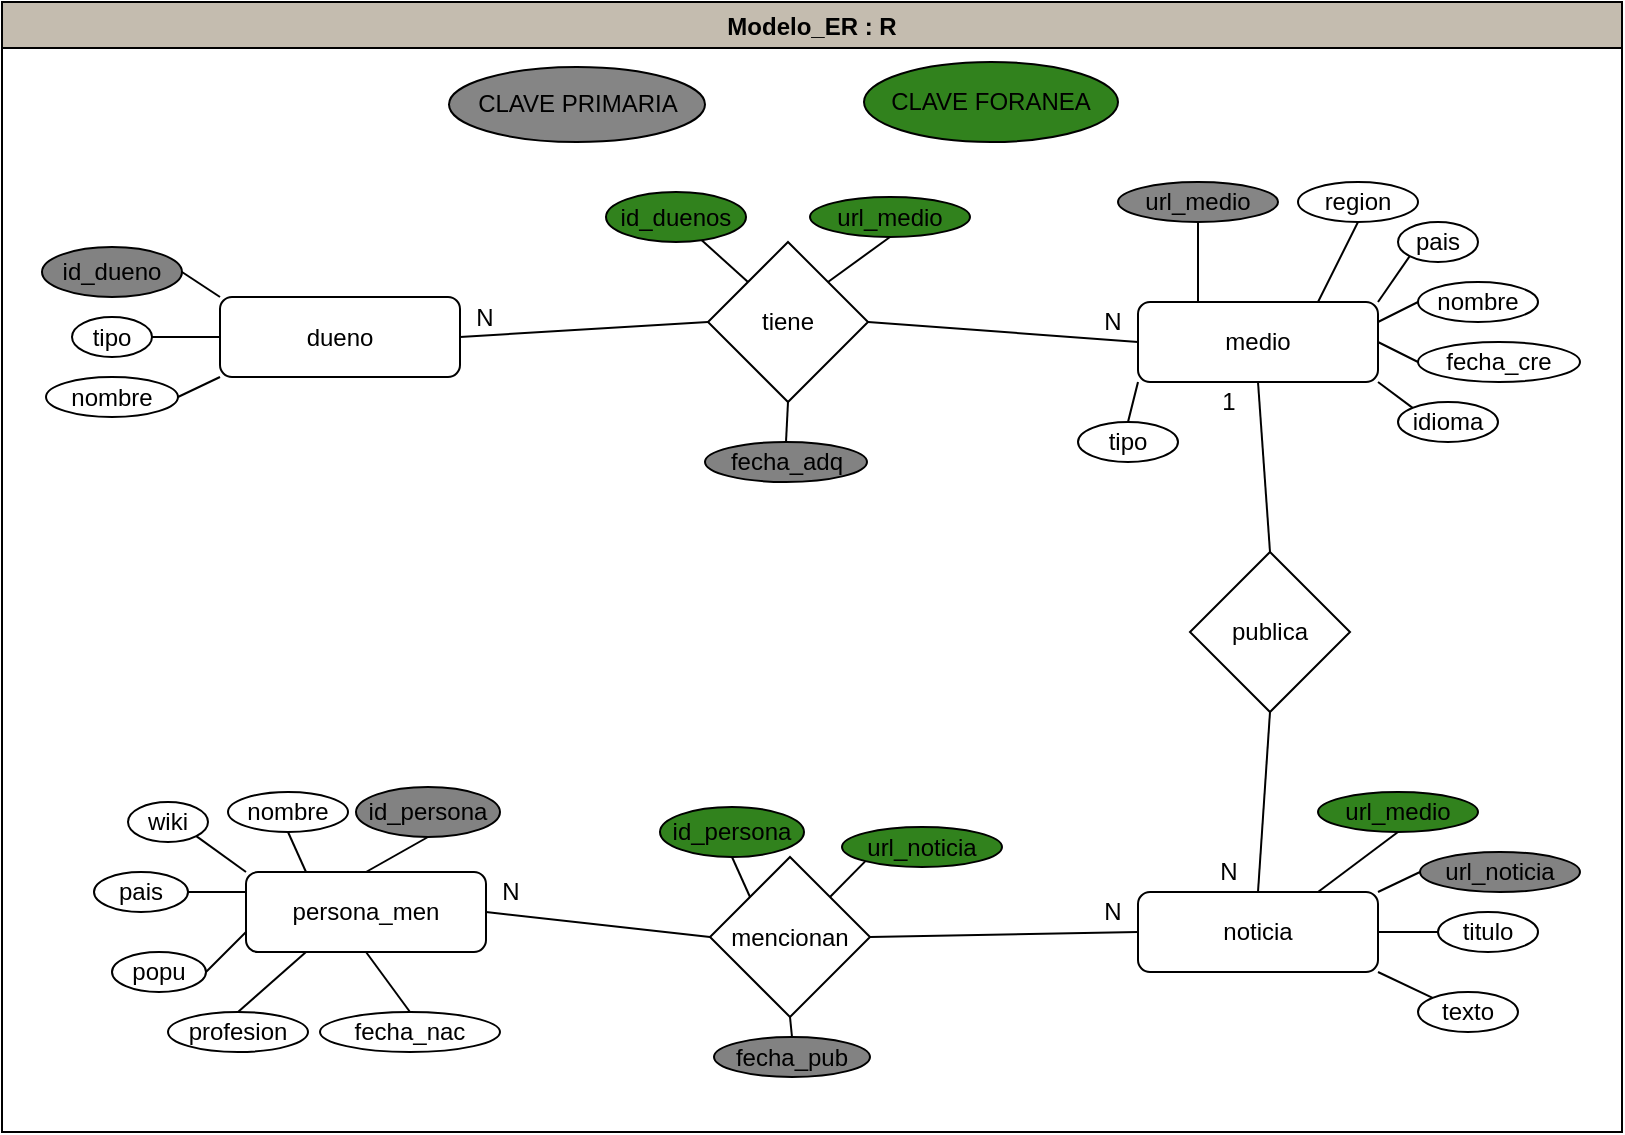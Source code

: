 <mxfile>
    <diagram id="bya73pchjdF5Cfw1TZZC" name="Página-1">
        <mxGraphModel dx="1514" dy="821" grid="1" gridSize="10" guides="1" tooltips="1" connect="1" arrows="1" fold="1" page="1" pageScale="1" pageWidth="827" pageHeight="1169" math="0" shadow="0">
            <root>
                <mxCell id="0"/>
                <mxCell id="1" parent="0"/>
                <mxCell id="65" value="Modelo_ER : R" style="swimlane;fillColor=#C4BCAF;" parent="1" vertex="1">
                    <mxGeometry x="9" y="280" width="810" height="565" as="geometry"/>
                </mxCell>
                <mxCell id="72" value="id_duenos" style="ellipse;whiteSpace=wrap;html=1;fillColor=#31821D;" vertex="1" parent="65">
                    <mxGeometry x="302" y="95" width="70" height="25" as="geometry"/>
                </mxCell>
                <mxCell id="73" value="url_medio" style="ellipse;whiteSpace=wrap;html=1;fillColor=#31821D;" vertex="1" parent="65">
                    <mxGeometry x="404" y="97.5" width="80" height="20" as="geometry"/>
                </mxCell>
                <mxCell id="69" value="id_dueno" style="ellipse;whiteSpace=wrap;html=1;fillColor=#828282;" vertex="1" parent="65">
                    <mxGeometry x="20" y="122.5" width="70" height="25" as="geometry"/>
                </mxCell>
                <mxCell id="11" value="tipo" style="ellipse;whiteSpace=wrap;html=1;" parent="65" vertex="1">
                    <mxGeometry x="35" y="157.5" width="40" height="20" as="geometry"/>
                </mxCell>
                <mxCell id="9" value="nombre" style="ellipse;whiteSpace=wrap;html=1;" parent="65" vertex="1">
                    <mxGeometry x="22" y="187.5" width="66" height="20" as="geometry"/>
                </mxCell>
                <mxCell id="10" value="fecha_adq" style="ellipse;whiteSpace=wrap;html=1;fillColor=#828282;" parent="65" vertex="1">
                    <mxGeometry x="351.5" y="220" width="81" height="20" as="geometry"/>
                </mxCell>
                <mxCell id="4" value="dueno" style="rounded=1;whiteSpace=wrap;html=1;" parent="65" vertex="1">
                    <mxGeometry x="109" y="147.5" width="120" height="40" as="geometry"/>
                </mxCell>
                <mxCell id="12" value="" style="endArrow=none;html=1;entryX=1;entryY=0.5;entryDx=0;entryDy=0;exitX=0;exitY=0.5;exitDx=0;exitDy=0;" parent="65" source="4" target="11" edge="1">
                    <mxGeometry width="50" height="50" relative="1" as="geometry">
                        <mxPoint x="209" y="327.5" as="sourcePoint"/>
                        <mxPoint x="259" y="277.5" as="targetPoint"/>
                    </mxGeometry>
                </mxCell>
                <mxCell id="14" value="" style="endArrow=none;html=1;exitX=1;exitY=0.5;exitDx=0;exitDy=0;entryX=0;entryY=1;entryDx=0;entryDy=0;" parent="65" source="9" target="4" edge="1">
                    <mxGeometry width="50" height="50" relative="1" as="geometry">
                        <mxPoint x="249" y="137.5" as="sourcePoint"/>
                        <mxPoint x="239" y="137.5" as="targetPoint"/>
                    </mxGeometry>
                </mxCell>
                <mxCell id="70" value="" style="endArrow=none;html=1;exitX=1;exitY=0.5;exitDx=0;exitDy=0;entryX=0;entryY=0;entryDx=0;entryDy=0;" edge="1" parent="65" source="69" target="4">
                    <mxGeometry width="50" height="50" relative="1" as="geometry">
                        <mxPoint x="310" y="262.5" as="sourcePoint"/>
                        <mxPoint x="360" y="212.5" as="targetPoint"/>
                    </mxGeometry>
                </mxCell>
                <mxCell id="2" value="noticia" style="rounded=1;whiteSpace=wrap;html=1;" parent="65" vertex="1">
                    <mxGeometry x="568" y="445" width="120" height="40" as="geometry"/>
                </mxCell>
                <mxCell id="3" value="medio" style="rounded=1;whiteSpace=wrap;html=1;" parent="65" vertex="1">
                    <mxGeometry x="568" y="150" width="120" height="40" as="geometry"/>
                </mxCell>
                <mxCell id="18" value="url_medio" style="ellipse;whiteSpace=wrap;html=1;fillColor=#858585;" parent="65" vertex="1">
                    <mxGeometry x="558" y="90" width="80" height="20" as="geometry"/>
                </mxCell>
                <mxCell id="19" value="region" style="ellipse;whiteSpace=wrap;html=1;" parent="65" vertex="1">
                    <mxGeometry x="648" y="90" width="60" height="20" as="geometry"/>
                </mxCell>
                <mxCell id="20" value="pais" style="ellipse;whiteSpace=wrap;html=1;" parent="65" vertex="1">
                    <mxGeometry x="698" y="110" width="40" height="20" as="geometry"/>
                </mxCell>
                <mxCell id="21" value="nombre" style="ellipse;whiteSpace=wrap;html=1;" parent="65" vertex="1">
                    <mxGeometry x="708" y="140" width="60" height="20" as="geometry"/>
                </mxCell>
                <mxCell id="22" value="fecha_cre" style="ellipse;whiteSpace=wrap;html=1;" parent="65" vertex="1">
                    <mxGeometry x="708" y="170" width="81" height="20" as="geometry"/>
                </mxCell>
                <mxCell id="23" value="idioma" style="ellipse;whiteSpace=wrap;html=1;" parent="65" vertex="1">
                    <mxGeometry x="698" y="200" width="50" height="20" as="geometry"/>
                </mxCell>
                <mxCell id="24" value="tipo" style="ellipse;whiteSpace=wrap;html=1;" parent="65" vertex="1">
                    <mxGeometry x="538" y="210" width="50" height="20" as="geometry"/>
                </mxCell>
                <mxCell id="25" value="" style="endArrow=none;html=1;exitX=0.5;exitY=0;exitDx=0;exitDy=0;entryX=0;entryY=1;entryDx=0;entryDy=0;" parent="65" source="24" target="3" edge="1">
                    <mxGeometry width="50" height="50" relative="1" as="geometry">
                        <mxPoint x="578" y="260" as="sourcePoint"/>
                        <mxPoint x="628" y="210" as="targetPoint"/>
                    </mxGeometry>
                </mxCell>
                <mxCell id="26" value="" style="endArrow=none;html=1;exitX=0.25;exitY=0;exitDx=0;exitDy=0;" parent="65" source="3" target="18" edge="1">
                    <mxGeometry width="50" height="50" relative="1" as="geometry">
                        <mxPoint x="578" y="260" as="sourcePoint"/>
                        <mxPoint x="628" y="210" as="targetPoint"/>
                    </mxGeometry>
                </mxCell>
                <mxCell id="27" value="" style="endArrow=none;html=1;entryX=0.5;entryY=1;entryDx=0;entryDy=0;exitX=0.75;exitY=0;exitDx=0;exitDy=0;" parent="65" source="3" target="19" edge="1">
                    <mxGeometry width="50" height="50" relative="1" as="geometry">
                        <mxPoint x="578" y="260" as="sourcePoint"/>
                        <mxPoint x="628" y="210" as="targetPoint"/>
                    </mxGeometry>
                </mxCell>
                <mxCell id="28" value="" style="endArrow=none;html=1;entryX=0;entryY=1;entryDx=0;entryDy=0;exitX=1;exitY=0;exitDx=0;exitDy=0;" parent="65" source="3" target="20" edge="1">
                    <mxGeometry width="50" height="50" relative="1" as="geometry">
                        <mxPoint x="578" y="260" as="sourcePoint"/>
                        <mxPoint x="628" y="210" as="targetPoint"/>
                    </mxGeometry>
                </mxCell>
                <mxCell id="29" value="" style="endArrow=none;html=1;entryX=0;entryY=0.5;entryDx=0;entryDy=0;exitX=1;exitY=0.25;exitDx=0;exitDy=0;" parent="65" source="3" target="21" edge="1">
                    <mxGeometry width="50" height="50" relative="1" as="geometry">
                        <mxPoint x="578" y="260" as="sourcePoint"/>
                        <mxPoint x="628" y="210" as="targetPoint"/>
                    </mxGeometry>
                </mxCell>
                <mxCell id="30" value="" style="endArrow=none;html=1;entryX=0;entryY=0.5;entryDx=0;entryDy=0;exitX=1;exitY=0.5;exitDx=0;exitDy=0;" parent="65" source="3" target="22" edge="1">
                    <mxGeometry width="50" height="50" relative="1" as="geometry">
                        <mxPoint x="578" y="260" as="sourcePoint"/>
                        <mxPoint x="628" y="210" as="targetPoint"/>
                    </mxGeometry>
                </mxCell>
                <mxCell id="31" value="" style="endArrow=none;html=1;entryX=1;entryY=1;entryDx=0;entryDy=0;exitX=0;exitY=0;exitDx=0;exitDy=0;" parent="65" source="23" target="3" edge="1">
                    <mxGeometry width="50" height="50" relative="1" as="geometry">
                        <mxPoint x="578" y="260" as="sourcePoint"/>
                        <mxPoint x="628" y="210" as="targetPoint"/>
                    </mxGeometry>
                </mxCell>
                <mxCell id="32" value="publica" style="rhombus;whiteSpace=wrap;html=1;" parent="65" vertex="1">
                    <mxGeometry x="594" y="275" width="80" height="80" as="geometry"/>
                </mxCell>
                <mxCell id="33" value="" style="endArrow=none;html=1;entryX=0.5;entryY=1;entryDx=0;entryDy=0;exitX=0.5;exitY=0;exitDx=0;exitDy=0;" parent="65" source="32" target="3" edge="1">
                    <mxGeometry width="50" height="50" relative="1" as="geometry">
                        <mxPoint x="628" y="230" as="sourcePoint"/>
                        <mxPoint x="638" y="240" as="targetPoint"/>
                    </mxGeometry>
                </mxCell>
                <mxCell id="34" value="" style="endArrow=none;html=1;entryX=0.5;entryY=1;entryDx=0;entryDy=0;exitX=0.5;exitY=0;exitDx=0;exitDy=0;" parent="65" source="2" target="32" edge="1">
                    <mxGeometry width="50" height="50" relative="1" as="geometry">
                        <mxPoint x="654" y="450" as="sourcePoint"/>
                        <mxPoint x="674" y="440" as="targetPoint"/>
                    </mxGeometry>
                </mxCell>
                <mxCell id="37" value="url_noticia" style="ellipse;whiteSpace=wrap;html=1;fillColor=#828282;" parent="65" vertex="1">
                    <mxGeometry x="709" y="425" width="80" height="20" as="geometry"/>
                </mxCell>
                <mxCell id="38" value="titulo" style="ellipse;whiteSpace=wrap;html=1;" parent="65" vertex="1">
                    <mxGeometry x="718" y="455" width="50" height="20" as="geometry"/>
                </mxCell>
                <mxCell id="39" value="" style="endArrow=none;html=1;entryX=0;entryY=0.5;entryDx=0;entryDy=0;exitX=1;exitY=0;exitDx=0;exitDy=0;" parent="65" source="2" target="37" edge="1">
                    <mxGeometry width="50" height="50" relative="1" as="geometry">
                        <mxPoint x="588" y="465" as="sourcePoint"/>
                        <mxPoint x="638" y="415" as="targetPoint"/>
                    </mxGeometry>
                </mxCell>
                <mxCell id="40" value="" style="endArrow=none;html=1;exitX=0;exitY=0.5;exitDx=0;exitDy=0;entryX=1;entryY=0.5;entryDx=0;entryDy=0;" parent="65" source="38" target="2" edge="1">
                    <mxGeometry width="50" height="50" relative="1" as="geometry">
                        <mxPoint x="588" y="465" as="sourcePoint"/>
                        <mxPoint x="678" y="405" as="targetPoint"/>
                    </mxGeometry>
                </mxCell>
                <mxCell id="41" value="texto" style="ellipse;whiteSpace=wrap;html=1;" parent="65" vertex="1">
                    <mxGeometry x="708" y="495" width="50" height="20" as="geometry"/>
                </mxCell>
                <mxCell id="42" value="" style="endArrow=none;html=1;exitX=0;exitY=0;exitDx=0;exitDy=0;entryX=1;entryY=1;entryDx=0;entryDy=0;" parent="65" source="41" target="2" edge="1">
                    <mxGeometry width="50" height="50" relative="1" as="geometry">
                        <mxPoint x="588" y="465" as="sourcePoint"/>
                        <mxPoint x="638" y="415" as="targetPoint"/>
                    </mxGeometry>
                </mxCell>
                <mxCell id="60" value="N" style="text;html=1;strokeColor=none;fillColor=none;align=center;verticalAlign=middle;whiteSpace=wrap;rounded=0;" parent="65" vertex="1">
                    <mxGeometry x="543" y="150" width="25" height="20" as="geometry"/>
                </mxCell>
                <mxCell id="61" value="N" style="text;html=1;strokeColor=none;fillColor=none;align=center;verticalAlign=middle;whiteSpace=wrap;rounded=0;" parent="65" vertex="1">
                    <mxGeometry x="600.5" y="425" width="25" height="20" as="geometry"/>
                </mxCell>
                <mxCell id="62" value="1" style="text;html=1;strokeColor=none;fillColor=none;align=center;verticalAlign=middle;whiteSpace=wrap;rounded=0;" parent="65" vertex="1">
                    <mxGeometry x="600.5" y="190" width="25" height="20" as="geometry"/>
                </mxCell>
                <mxCell id="59" value="N" style="text;html=1;strokeColor=none;fillColor=none;align=center;verticalAlign=middle;whiteSpace=wrap;rounded=0;" parent="65" vertex="1">
                    <mxGeometry x="229" y="147.5" width="25" height="20" as="geometry"/>
                </mxCell>
                <mxCell id="78" value="url_medio" style="ellipse;whiteSpace=wrap;html=1;fillColor=#31821D;" vertex="1" parent="65">
                    <mxGeometry x="658" y="395" width="80" height="20" as="geometry"/>
                </mxCell>
                <mxCell id="79" value="" style="endArrow=none;html=1;entryX=0.5;entryY=1;entryDx=0;entryDy=0;exitX=0.75;exitY=0;exitDx=0;exitDy=0;" edge="1" parent="65" source="2" target="78">
                    <mxGeometry width="50" height="50" relative="1" as="geometry">
                        <mxPoint x="507" y="380" as="sourcePoint"/>
                        <mxPoint x="557" y="330" as="targetPoint"/>
                    </mxGeometry>
                </mxCell>
                <mxCell id="15" value="tiene" style="rhombus;whiteSpace=wrap;html=1;" parent="65" vertex="1">
                    <mxGeometry x="353" y="120" width="80" height="80" as="geometry"/>
                </mxCell>
                <mxCell id="16" value="" style="endArrow=none;html=1;exitX=1;exitY=0.5;exitDx=0;exitDy=0;entryX=0;entryY=0.5;entryDx=0;entryDy=0;" parent="65" source="4" target="15" edge="1">
                    <mxGeometry width="50" height="50" relative="1" as="geometry">
                        <mxPoint x="288" y="307.5" as="sourcePoint"/>
                        <mxPoint x="338" y="257.5" as="targetPoint"/>
                    </mxGeometry>
                </mxCell>
                <mxCell id="17" value="" style="endArrow=none;html=1;exitX=1;exitY=0.5;exitDx=0;exitDy=0;entryX=0;entryY=0.5;entryDx=0;entryDy=0;" parent="65" source="15" target="3" edge="1">
                    <mxGeometry width="50" height="50" relative="1" as="geometry">
                        <mxPoint x="388" y="147.5" as="sourcePoint"/>
                        <mxPoint x="348" y="257.5" as="targetPoint"/>
                    </mxGeometry>
                </mxCell>
                <mxCell id="75" value="" style="endArrow=none;html=1;entryX=0.5;entryY=1;entryDx=0;entryDy=0;exitX=0.5;exitY=0;exitDx=0;exitDy=0;" edge="1" parent="65" source="10" target="15">
                    <mxGeometry width="50" height="50" relative="1" as="geometry">
                        <mxPoint x="419" y="235" as="sourcePoint"/>
                        <mxPoint x="439" y="185" as="targetPoint"/>
                    </mxGeometry>
                </mxCell>
                <mxCell id="13" value="" style="endArrow=none;html=1;exitX=1;exitY=0;exitDx=0;exitDy=0;entryX=0.5;entryY=1;entryDx=0;entryDy=0;" parent="65" source="15" target="73" edge="1">
                    <mxGeometry width="50" height="50" relative="1" as="geometry">
                        <mxPoint x="269" y="310" as="sourcePoint"/>
                        <mxPoint x="419" y="100" as="targetPoint"/>
                    </mxGeometry>
                </mxCell>
                <mxCell id="76" value="" style="endArrow=none;html=1;exitX=0;exitY=0;exitDx=0;exitDy=0;" edge="1" parent="65" source="15" target="72">
                    <mxGeometry width="50" height="50" relative="1" as="geometry">
                        <mxPoint x="439" y="175" as="sourcePoint"/>
                        <mxPoint x="489" y="125" as="targetPoint"/>
                    </mxGeometry>
                </mxCell>
                <mxCell id="36" value="fecha_pub" style="ellipse;whiteSpace=wrap;html=1;fillColor=#828282;" parent="65" vertex="1">
                    <mxGeometry x="356" y="517.5" width="78" height="20" as="geometry"/>
                </mxCell>
                <mxCell id="63" value="N" style="text;html=1;strokeColor=none;fillColor=none;align=center;verticalAlign=middle;whiteSpace=wrap;rounded=0;" parent="65" vertex="1">
                    <mxGeometry x="543" y="445" width="25" height="20" as="geometry"/>
                </mxCell>
                <mxCell id="47" value="wiki" style="ellipse;whiteSpace=wrap;html=1;" parent="65" vertex="1">
                    <mxGeometry x="63" y="400" width="40" height="20" as="geometry"/>
                </mxCell>
                <mxCell id="46" value="nombre" style="ellipse;whiteSpace=wrap;html=1;" parent="65" vertex="1">
                    <mxGeometry x="113" y="395" width="60" height="20" as="geometry"/>
                </mxCell>
                <mxCell id="80" value="id_persona" style="ellipse;whiteSpace=wrap;html=1;fillColor=#828282;" vertex="1" parent="65">
                    <mxGeometry x="177" y="392.5" width="72" height="25" as="geometry"/>
                </mxCell>
                <mxCell id="48" value="profesion" style="ellipse;whiteSpace=wrap;html=1;" parent="65" vertex="1">
                    <mxGeometry x="83" y="505" width="70" height="20" as="geometry"/>
                </mxCell>
                <mxCell id="49" value="fecha_nac" style="ellipse;whiteSpace=wrap;html=1;" parent="65" vertex="1">
                    <mxGeometry x="159" y="505" width="90" height="20" as="geometry"/>
                </mxCell>
                <mxCell id="83" value="id_persona" style="ellipse;whiteSpace=wrap;html=1;fillColor=#31821D;" vertex="1" parent="65">
                    <mxGeometry x="329" y="402.5" width="72" height="25" as="geometry"/>
                </mxCell>
                <mxCell id="86" value="url_noticia" style="ellipse;whiteSpace=wrap;html=1;fillColor=#31821D;" vertex="1" parent="65">
                    <mxGeometry x="420" y="412.5" width="80" height="20" as="geometry"/>
                </mxCell>
                <mxCell id="5" value="persona_men" style="rounded=1;whiteSpace=wrap;html=1;" parent="65" vertex="1">
                    <mxGeometry x="122" y="435" width="120" height="40" as="geometry"/>
                </mxCell>
                <mxCell id="43" value="mencionan" style="rhombus;whiteSpace=wrap;html=1;" parent="65" vertex="1">
                    <mxGeometry x="354" y="427.5" width="80" height="80" as="geometry"/>
                </mxCell>
                <mxCell id="45" value="" style="endArrow=none;html=1;exitX=0;exitY=0.5;exitDx=0;exitDy=0;entryX=1;entryY=0.5;entryDx=0;entryDy=0;" parent="65" source="43" target="5" edge="1">
                    <mxGeometry width="50" height="50" relative="1" as="geometry">
                        <mxPoint x="347" y="307.5" as="sourcePoint"/>
                        <mxPoint x="397" y="257.5" as="targetPoint"/>
                    </mxGeometry>
                </mxCell>
                <mxCell id="51" value="" style="endArrow=none;html=1;exitX=0.5;exitY=1;exitDx=0;exitDy=0;entryX=0.25;entryY=0;entryDx=0;entryDy=0;" parent="65" source="46" target="5" edge="1">
                    <mxGeometry width="50" height="50" relative="1" as="geometry">
                        <mxPoint x="222" y="395" as="sourcePoint"/>
                        <mxPoint x="272" y="345" as="targetPoint"/>
                    </mxGeometry>
                </mxCell>
                <mxCell id="52" value="" style="endArrow=none;html=1;exitX=1;exitY=1;exitDx=0;exitDy=0;entryX=0;entryY=0;entryDx=0;entryDy=0;" parent="65" source="47" target="5" edge="1">
                    <mxGeometry width="50" height="50" relative="1" as="geometry">
                        <mxPoint x="362" y="425" as="sourcePoint"/>
                        <mxPoint x="412" y="375" as="targetPoint"/>
                    </mxGeometry>
                </mxCell>
                <mxCell id="53" value="" style="endArrow=none;html=1;exitX=0.25;exitY=1;exitDx=0;exitDy=0;entryX=0.5;entryY=0;entryDx=0;entryDy=0;" parent="65" source="5" target="48" edge="1">
                    <mxGeometry width="50" height="50" relative="1" as="geometry">
                        <mxPoint x="232" y="395" as="sourcePoint"/>
                        <mxPoint x="282" y="345" as="targetPoint"/>
                    </mxGeometry>
                </mxCell>
                <mxCell id="54" value="" style="endArrow=none;html=1;exitX=0.5;exitY=1;exitDx=0;exitDy=0;entryX=0.5;entryY=0;entryDx=0;entryDy=0;" parent="65" source="5" target="49" edge="1">
                    <mxGeometry width="50" height="50" relative="1" as="geometry">
                        <mxPoint x="272" y="475" as="sourcePoint"/>
                        <mxPoint x="282" y="345" as="targetPoint"/>
                    </mxGeometry>
                </mxCell>
                <mxCell id="55" value="pais" style="ellipse;whiteSpace=wrap;html=1;" parent="65" vertex="1">
                    <mxGeometry x="46" y="435" width="47" height="20" as="geometry"/>
                </mxCell>
                <mxCell id="56" value="popu" style="ellipse;whiteSpace=wrap;html=1;" parent="65" vertex="1">
                    <mxGeometry x="55" y="475" width="47" height="20" as="geometry"/>
                </mxCell>
                <mxCell id="57" value="" style="endArrow=none;html=1;exitX=1;exitY=0.5;exitDx=0;exitDy=0;entryX=0;entryY=0.75;entryDx=0;entryDy=0;" parent="65" source="56" target="5" edge="1">
                    <mxGeometry width="50" height="50" relative="1" as="geometry">
                        <mxPoint x="132" y="395" as="sourcePoint"/>
                        <mxPoint x="182" y="345" as="targetPoint"/>
                    </mxGeometry>
                </mxCell>
                <mxCell id="58" value="" style="endArrow=none;html=1;exitX=1;exitY=0.5;exitDx=0;exitDy=0;entryX=0;entryY=0.25;entryDx=0;entryDy=0;" parent="65" source="55" target="5" edge="1">
                    <mxGeometry width="50" height="50" relative="1" as="geometry">
                        <mxPoint x="132" y="395" as="sourcePoint"/>
                        <mxPoint x="182" y="345" as="targetPoint"/>
                    </mxGeometry>
                </mxCell>
                <mxCell id="64" value="N" style="text;html=1;strokeColor=none;fillColor=none;align=center;verticalAlign=middle;whiteSpace=wrap;rounded=0;" parent="65" vertex="1">
                    <mxGeometry x="242" y="435" width="25" height="20" as="geometry"/>
                </mxCell>
                <mxCell id="44" value="" style="endArrow=none;html=1;exitX=1;exitY=0.5;exitDx=0;exitDy=0;entryX=0;entryY=0.5;entryDx=0;entryDy=0;" parent="65" source="43" target="2" edge="1">
                    <mxGeometry width="50" height="50" relative="1" as="geometry">
                        <mxPoint x="444" y="467.5" as="sourcePoint"/>
                        <mxPoint x="559" y="465" as="targetPoint"/>
                    </mxGeometry>
                </mxCell>
                <mxCell id="81" value="" style="endArrow=none;html=1;exitX=0.5;exitY=0;exitDx=0;exitDy=0;entryX=0.5;entryY=1;entryDx=0;entryDy=0;" edge="1" parent="65" source="5" target="80">
                    <mxGeometry width="50" height="50" relative="1" as="geometry">
                        <mxPoint x="353" y="370" as="sourcePoint"/>
                        <mxPoint x="403" y="320" as="targetPoint"/>
                    </mxGeometry>
                </mxCell>
                <mxCell id="35" value="" style="endArrow=none;html=1;entryX=0.5;entryY=1;entryDx=0;entryDy=0;exitX=0.5;exitY=0;exitDx=0;exitDy=0;" parent="65" source="36" target="43" edge="1">
                    <mxGeometry width="50" height="50" relative="1" as="geometry">
                        <mxPoint x="625" y="477.5" as="sourcePoint"/>
                        <mxPoint x="415" y="227.5" as="targetPoint"/>
                    </mxGeometry>
                </mxCell>
                <mxCell id="87" value="" style="endArrow=none;html=1;exitX=0.5;exitY=1;exitDx=0;exitDy=0;entryX=0;entryY=0;entryDx=0;entryDy=0;" edge="1" parent="65" source="83" target="43">
                    <mxGeometry width="50" height="50" relative="1" as="geometry">
                        <mxPoint x="425" y="382.5" as="sourcePoint"/>
                        <mxPoint x="475" y="332.5" as="targetPoint"/>
                    </mxGeometry>
                </mxCell>
                <mxCell id="88" value="" style="endArrow=none;html=1;entryX=0;entryY=1;entryDx=0;entryDy=0;exitX=1;exitY=0;exitDx=0;exitDy=0;" edge="1" parent="65" source="43" target="86">
                    <mxGeometry width="50" height="50" relative="1" as="geometry">
                        <mxPoint x="435" y="562.5" as="sourcePoint"/>
                        <mxPoint x="485" y="512.5" as="targetPoint"/>
                    </mxGeometry>
                </mxCell>
                <mxCell id="92" value="CLAVE FORANEA" style="ellipse;whiteSpace=wrap;html=1;fillColor=#31821D;" vertex="1" parent="65">
                    <mxGeometry x="431" y="30" width="127" height="40" as="geometry"/>
                </mxCell>
                <mxCell id="93" value="CLAVE PRIMARIA" style="ellipse;whiteSpace=wrap;html=1;fillColor=#858585;" vertex="1" parent="65">
                    <mxGeometry x="223.5" y="32.5" width="128" height="37.5" as="geometry"/>
                </mxCell>
            </root>
        </mxGraphModel>
    </diagram>
</mxfile>